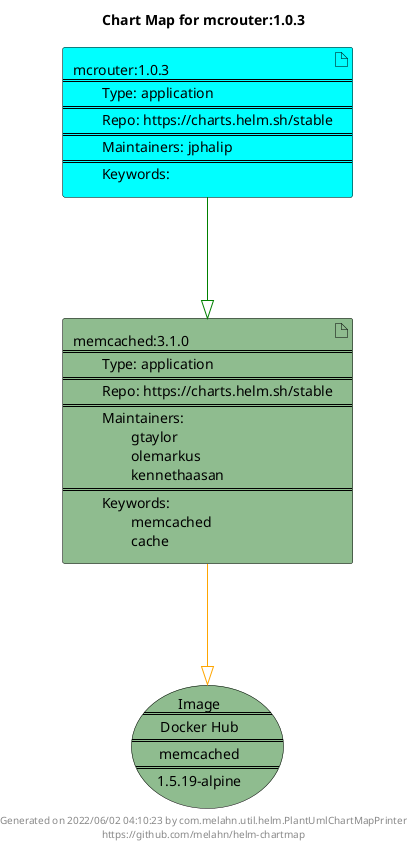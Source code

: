 @startuml
skinparam linetype ortho
skinparam backgroundColor white
skinparam usecaseBorderColor black
skinparam usecaseArrowColor LightSlateGray
skinparam artifactBorderColor black
skinparam artifactArrowColor LightSlateGray

title Chart Map for mcrouter:1.0.3

'There are 2 referenced Helm Charts
artifact "memcached:3.1.0\n====\n\tType: application\n====\n\tRepo: https://charts.helm.sh/stable\n====\n\tMaintainers: \n\t\tgtaylor\n\t\tolemarkus\n\t\tkennethaasan\n====\n\tKeywords: \n\t\tmemcached\n\t\tcache" as memcached_3_1_0 #DarkSeaGreen
artifact "mcrouter:1.0.3\n====\n\tType: application\n====\n\tRepo: https://charts.helm.sh/stable\n====\n\tMaintainers: jphalip\n====\n\tKeywords: " as mcrouter_1_0_3 #Aqua

'There is one referenced Docker Image
usecase "Image\n====\nDocker Hub\n====\nmemcached\n====\n1.5.19-alpine" as memcached_1_5_19_alpine #DarkSeaGreen

'Chart Dependencies
mcrouter_1_0_3--[#green]-|>memcached_3_1_0
memcached_3_1_0--[#orange]-|>memcached_1_5_19_alpine

center footer Generated on 2022/06/02 04:10:23 by com.melahn.util.helm.PlantUmlChartMapPrinter\nhttps://github.com/melahn/helm-chartmap
@enduml

